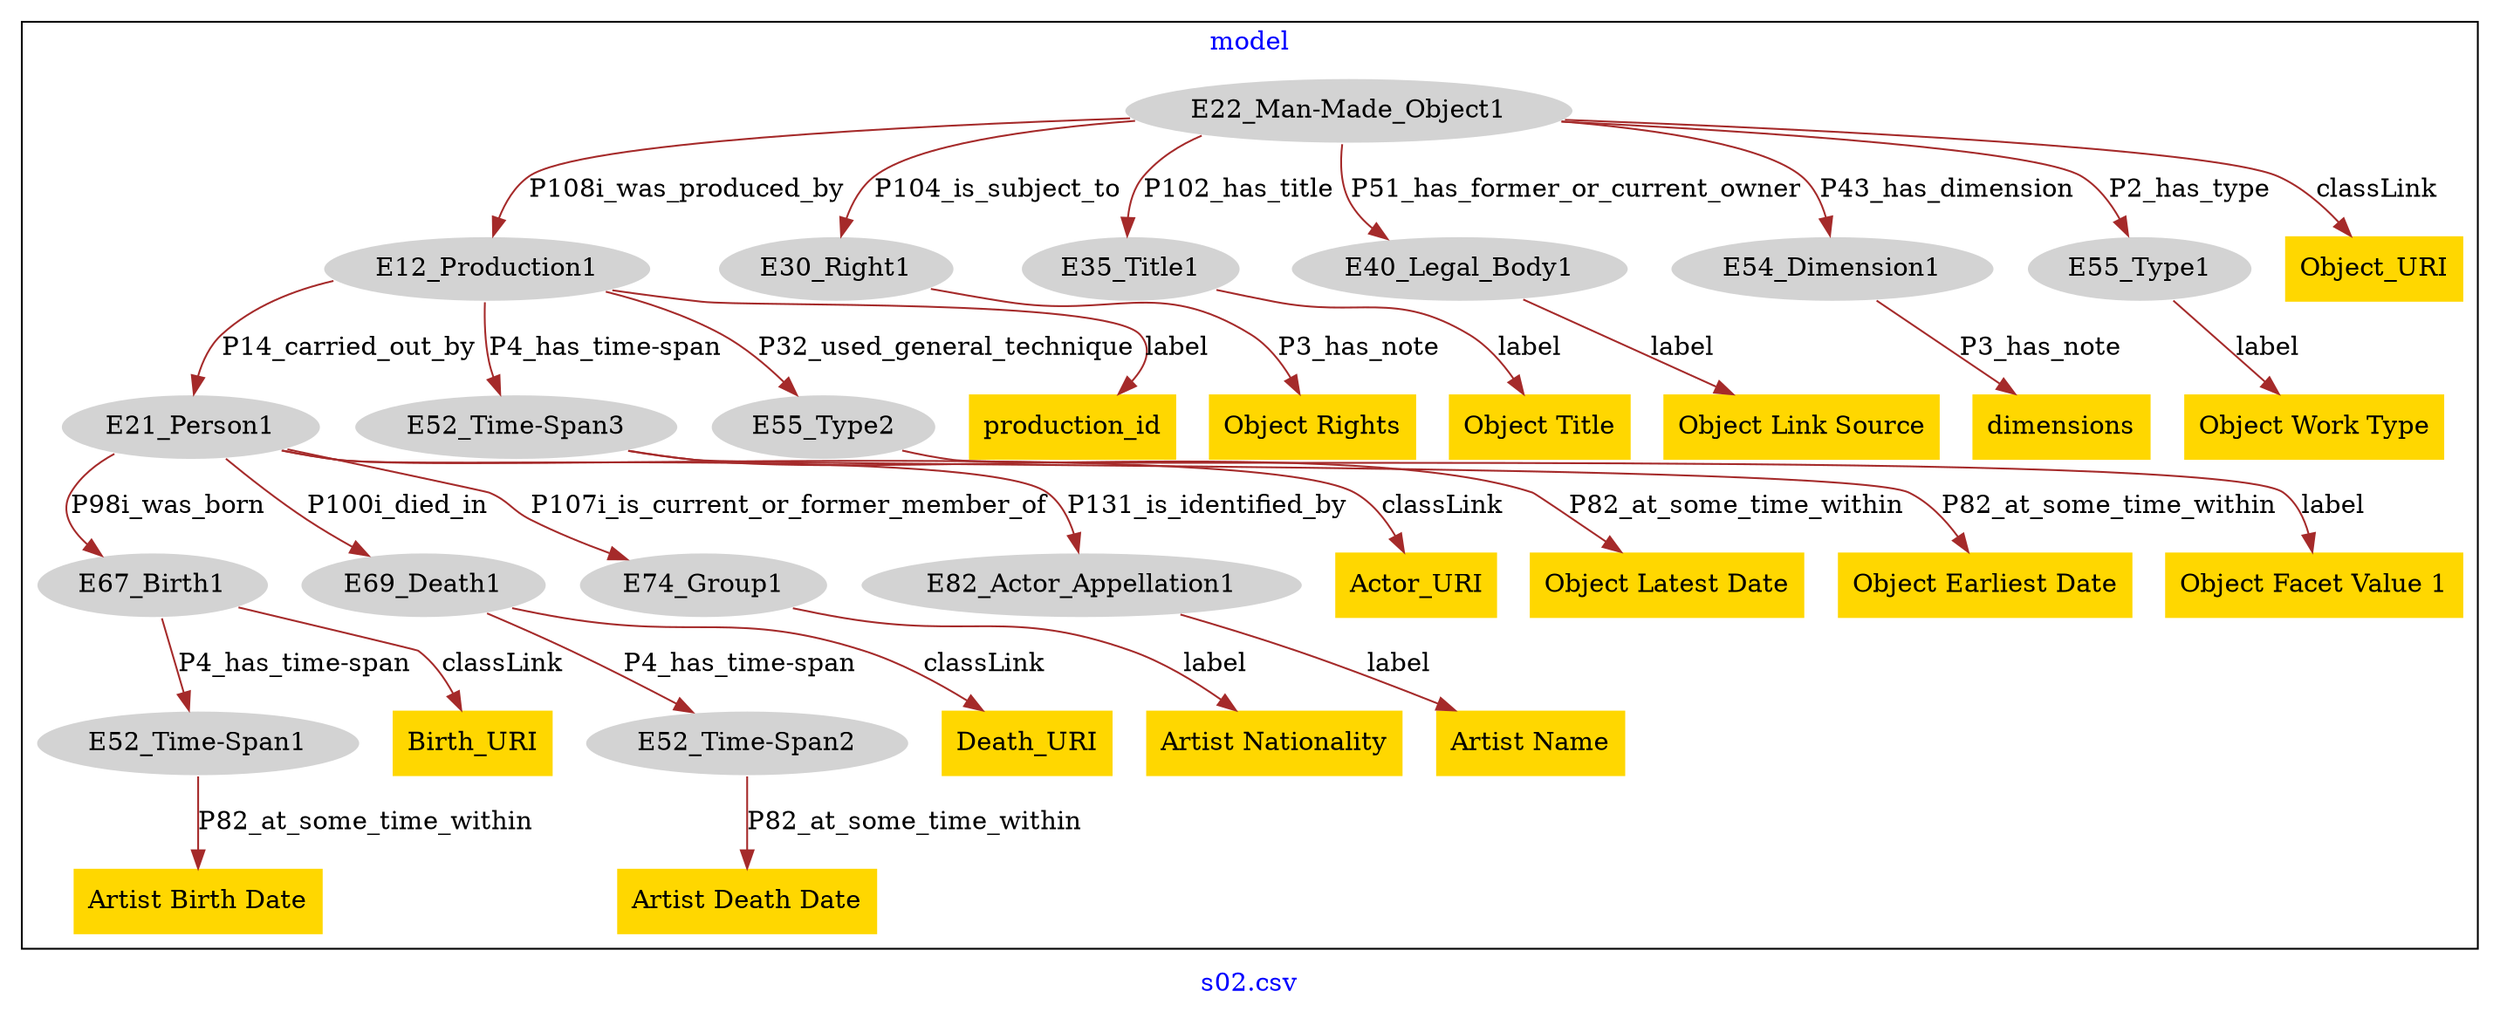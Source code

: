 digraph n0 {
fontcolor="blue"
remincross="true"
label="s02.csv"
subgraph cluster {
label="model"
n2[style="filled",color="white",fillcolor="lightgray",label="E12_Production1"];
n3[style="filled",color="white",fillcolor="lightgray",label="E21_Person1"];
n4[style="filled",color="white",fillcolor="lightgray",label="E52_Time-Span3"];
n5[style="filled",color="white",fillcolor="lightgray",label="E55_Type2"];
n6[style="filled",color="white",fillcolor="lightgray",label="E67_Birth1"];
n7[style="filled",color="white",fillcolor="lightgray",label="E69_Death1"];
n8[style="filled",color="white",fillcolor="lightgray",label="E74_Group1"];
n9[style="filled",color="white",fillcolor="lightgray",label="E82_Actor_Appellation1"];
n10[style="filled",color="white",fillcolor="lightgray",label="E22_Man-Made_Object1"];
n11[style="filled",color="white",fillcolor="lightgray",label="E30_Right1"];
n12[style="filled",color="white",fillcolor="lightgray",label="E35_Title1"];
n13[style="filled",color="white",fillcolor="lightgray",label="E40_Legal_Body1"];
n14[style="filled",color="white",fillcolor="lightgray",label="E54_Dimension1"];
n15[style="filled",color="white",fillcolor="lightgray",label="E55_Type1"];
n16[style="filled",color="white",fillcolor="lightgray",label="E52_Time-Span1"];
n17[style="filled",color="white",fillcolor="lightgray",label="E52_Time-Span2"];
n18[shape="plaintext",style="filled",fillcolor="gold",label="Actor_URI"];
n19[shape="plaintext",style="filled",fillcolor="gold",label="Birth_URI"];
n20[shape="plaintext",style="filled",fillcolor="gold",label="Death_URI"];
n21[shape="plaintext",style="filled",fillcolor="gold",label="Object_URI"];
n22[shape="plaintext",style="filled",fillcolor="gold",label="Artist Name"];
n23[shape="plaintext",style="filled",fillcolor="gold",label="Object Work Type"];
n24[shape="plaintext",style="filled",fillcolor="gold",label="production_id"];
n25[shape="plaintext",style="filled",fillcolor="gold",label="Object Title"];
n26[shape="plaintext",style="filled",fillcolor="gold",label="dimensions"];
n27[shape="plaintext",style="filled",fillcolor="gold",label="Object Link Source"];
n28[shape="plaintext",style="filled",fillcolor="gold",label="Object Facet Value 1"];
n29[shape="plaintext",style="filled",fillcolor="gold",label="Object Rights"];
n30[shape="plaintext",style="filled",fillcolor="gold",label="Object Latest Date"];
n31[shape="plaintext",style="filled",fillcolor="gold",label="Object Earliest Date"];
n32[shape="plaintext",style="filled",fillcolor="gold",label="Artist Nationality"];
n33[shape="plaintext",style="filled",fillcolor="gold",label="Artist Death Date"];
n34[shape="plaintext",style="filled",fillcolor="gold",label="Artist Birth Date"];
}
n2 -> n3[color="brown",fontcolor="black",label="P14_carried_out_by"]
n2 -> n4[color="brown",fontcolor="black",label="P4_has_time-span"]
n2 -> n5[color="brown",fontcolor="black",label="P32_used_general_technique"]
n3 -> n6[color="brown",fontcolor="black",label="P98i_was_born"]
n3 -> n7[color="brown",fontcolor="black",label="P100i_died_in"]
n3 -> n8[color="brown",fontcolor="black",label="P107i_is_current_or_former_member_of"]
n3 -> n9[color="brown",fontcolor="black",label="P131_is_identified_by"]
n10 -> n2[color="brown",fontcolor="black",label="P108i_was_produced_by"]
n10 -> n11[color="brown",fontcolor="black",label="P104_is_subject_to"]
n10 -> n12[color="brown",fontcolor="black",label="P102_has_title"]
n10 -> n13[color="brown",fontcolor="black",label="P51_has_former_or_current_owner"]
n10 -> n14[color="brown",fontcolor="black",label="P43_has_dimension"]
n10 -> n15[color="brown",fontcolor="black",label="P2_has_type"]
n6 -> n16[color="brown",fontcolor="black",label="P4_has_time-span"]
n7 -> n17[color="brown",fontcolor="black",label="P4_has_time-span"]
n3 -> n18[color="brown",fontcolor="black",label="classLink"]
n6 -> n19[color="brown",fontcolor="black",label="classLink"]
n7 -> n20[color="brown",fontcolor="black",label="classLink"]
n10 -> n21[color="brown",fontcolor="black",label="classLink"]
n9 -> n22[color="brown",fontcolor="black",label="label"]
n15 -> n23[color="brown",fontcolor="black",label="label"]
n2 -> n24[color="brown",fontcolor="black",label="label"]
n12 -> n25[color="brown",fontcolor="black",label="label"]
n14 -> n26[color="brown",fontcolor="black",label="P3_has_note"]
n13 -> n27[color="brown",fontcolor="black",label="label"]
n5 -> n28[color="brown",fontcolor="black",label="label"]
n11 -> n29[color="brown",fontcolor="black",label="P3_has_note"]
n4 -> n30[color="brown",fontcolor="black",label="P82_at_some_time_within"]
n4 -> n31[color="brown",fontcolor="black",label="P82_at_some_time_within"]
n8 -> n32[color="brown",fontcolor="black",label="label"]
n17 -> n33[color="brown",fontcolor="black",label="P82_at_some_time_within"]
n16 -> n34[color="brown",fontcolor="black",label="P82_at_some_time_within"]
}
